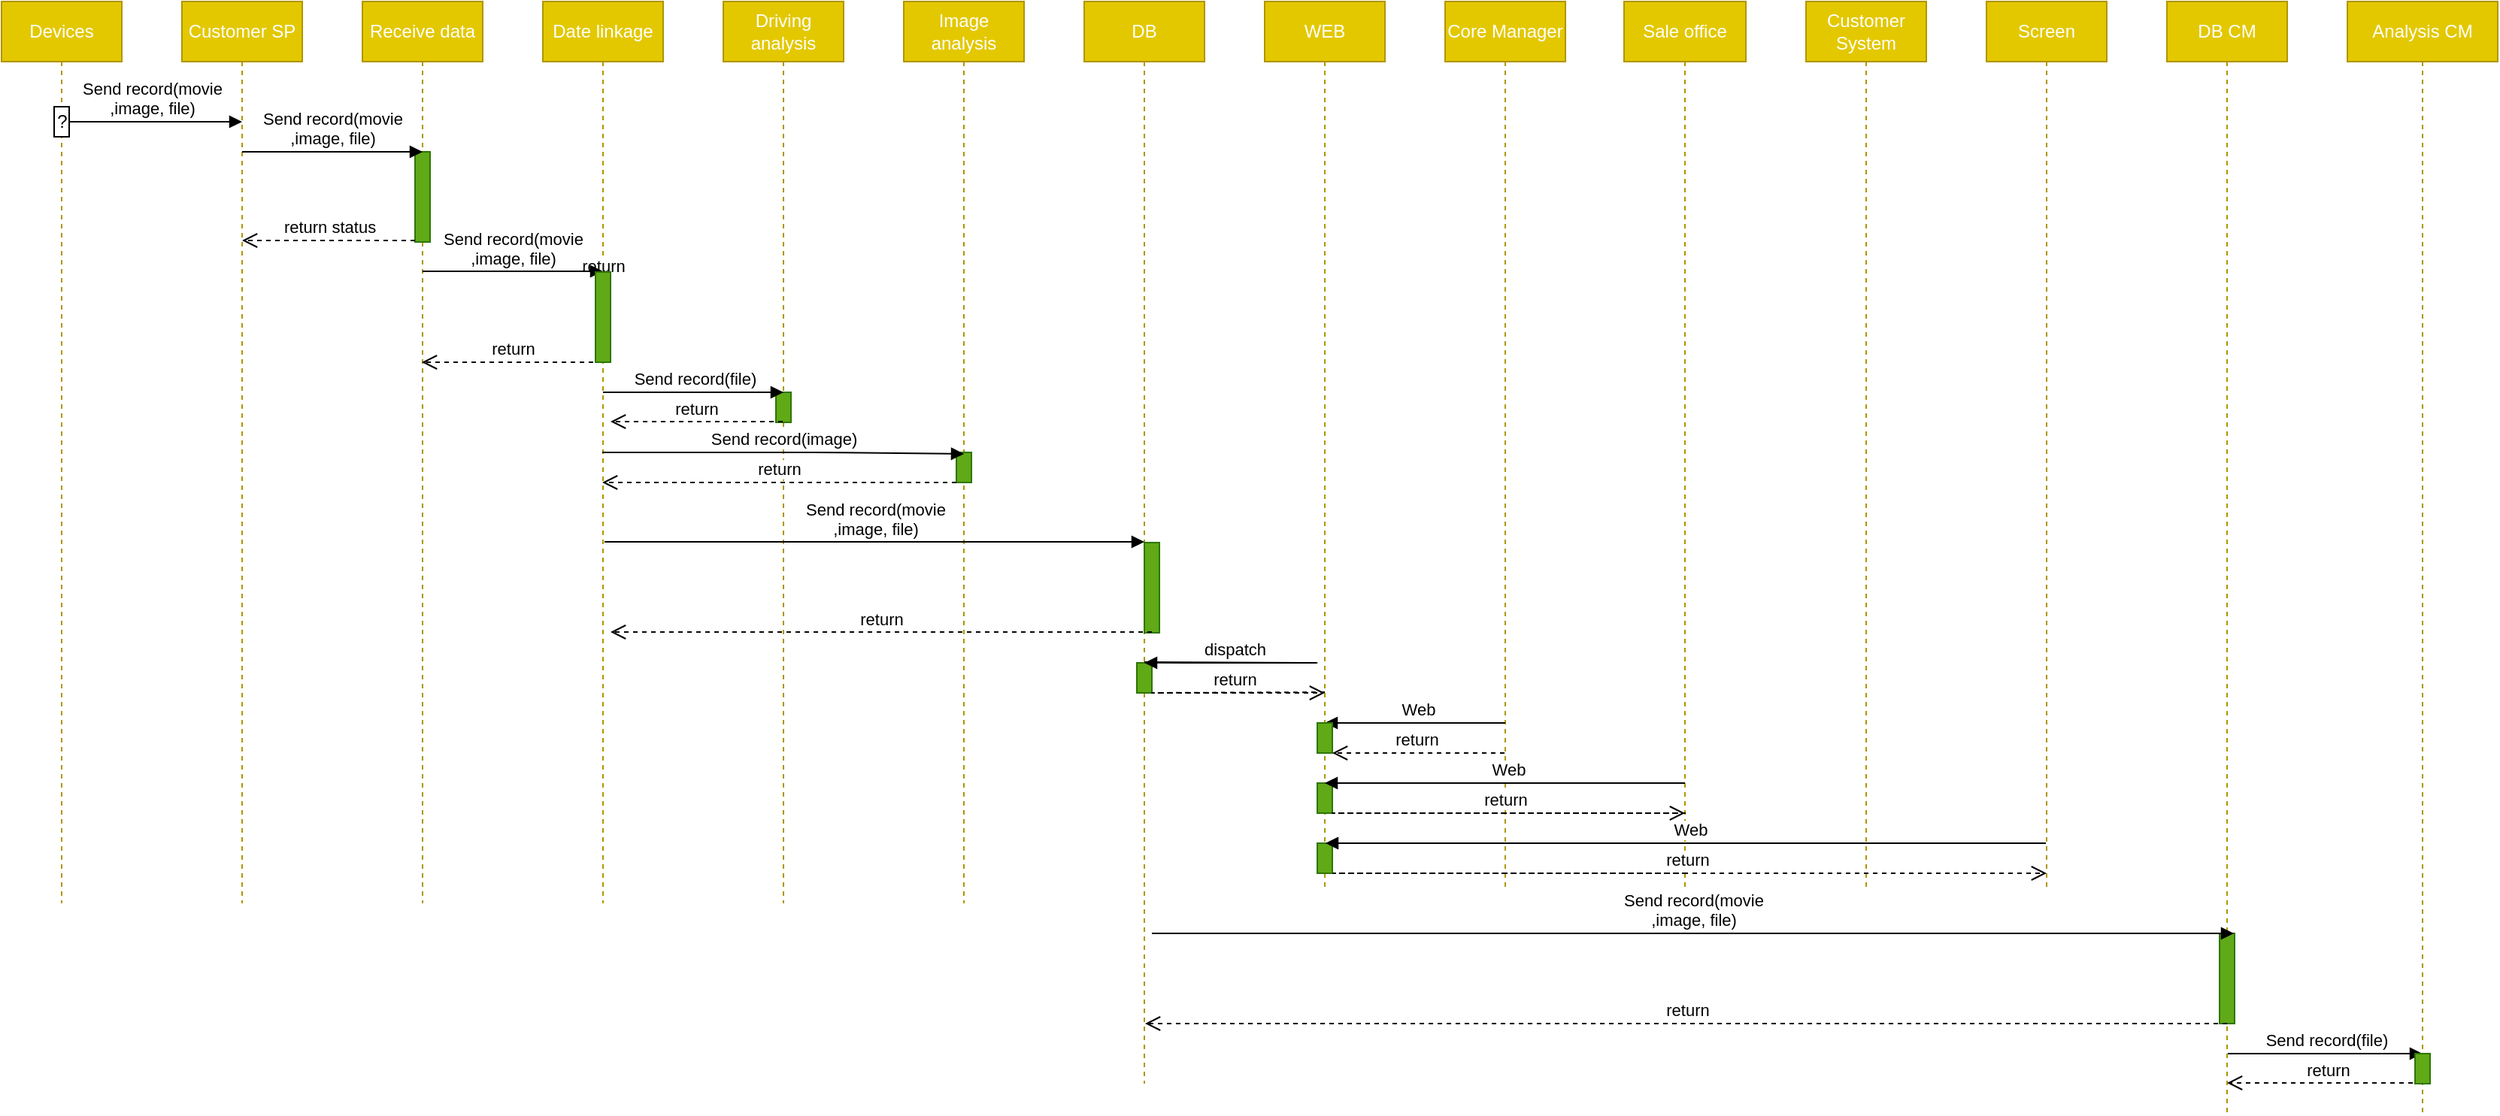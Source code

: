 <mxfile version="10.7.5" type="github"><diagram name="Page-1" id="e7e014a7-5840-1c2e-5031-d8a46d1fe8dd"><mxGraphModel dx="1640" dy="899" grid="1" gridSize="10" guides="1" tooltips="1" connect="1" arrows="1" fold="1" page="1" pageScale="1" pageWidth="1169" pageHeight="826" background="#ffffff" math="0" shadow="0"><root><mxCell id="0"/><mxCell id="1" parent="0"/><mxCell id="JrEr8z9qq3h3gED3sxpI-64" value="Devices" style="shape=umlLifeline;perimeter=lifelinePerimeter;whiteSpace=wrap;html=1;container=1;collapsible=0;recursiveResize=0;outlineConnect=0;fillColor=#e3c800;strokeColor=#B09500;gradientDirection=south;fontColor=#ffffff;" vertex="1" parent="1"><mxGeometry x="40" y="80" width="80" height="600" as="geometry"/></mxCell><mxCell id="JrEr8z9qq3h3gED3sxpI-67" value="Customer SP" style="shape=umlLifeline;perimeter=lifelinePerimeter;whiteSpace=wrap;html=1;container=1;collapsible=0;recursiveResize=0;outlineConnect=0;fillColor=#e3c800;strokeColor=#B09500;fontColor=#ffffff;" vertex="1" parent="1"><mxGeometry x="160" y="80" width="80" height="600" as="geometry"/></mxCell><mxCell id="JrEr8z9qq3h3gED3sxpI-68" value="Receive data" style="shape=umlLifeline;perimeter=lifelinePerimeter;whiteSpace=wrap;html=1;container=1;collapsible=0;recursiveResize=0;outlineConnect=0;fillColor=#e3c800;strokeColor=#B09500;fontColor=#ffffff;" vertex="1" parent="1"><mxGeometry x="280" y="80" width="80" height="600" as="geometry"/></mxCell><mxCell id="JrEr8z9qq3h3gED3sxpI-146" value="" style="html=1;points=[];perimeter=orthogonalPerimeter;fillColor=#60a917;strokeColor=#2D7600;fontColor=#ffffff;" vertex="1" parent="JrEr8z9qq3h3gED3sxpI-68"><mxGeometry x="35" y="100" width="10" height="60" as="geometry"/></mxCell><mxCell id="JrEr8z9qq3h3gED3sxpI-69" value="Date linkage" style="shape=umlLifeline;perimeter=lifelinePerimeter;whiteSpace=wrap;html=1;container=1;collapsible=0;recursiveResize=0;outlineConnect=0;fillColor=#e3c800;strokeColor=#B09500;fontColor=#ffffff;" vertex="1" parent="1"><mxGeometry x="400" y="80" width="80" height="600" as="geometry"/></mxCell><mxCell id="JrEr8z9qq3h3gED3sxpI-70" value="Driving analysis" style="shape=umlLifeline;perimeter=lifelinePerimeter;whiteSpace=wrap;html=1;container=1;collapsible=0;recursiveResize=0;outlineConnect=0;fillColor=#e3c800;strokeColor=#B09500;fontColor=#ffffff;" vertex="1" parent="1"><mxGeometry x="520" y="80" width="80" height="600" as="geometry"/></mxCell><mxCell id="JrEr8z9qq3h3gED3sxpI-148" value="" style="html=1;points=[];perimeter=orthogonalPerimeter;fillColor=#60a917;strokeColor=#2D7600;fontColor=#ffffff;" vertex="1" parent="JrEr8z9qq3h3gED3sxpI-70"><mxGeometry x="35" y="260" width="10" height="20" as="geometry"/></mxCell><mxCell id="JrEr8z9qq3h3gED3sxpI-71" value="Image analysis" style="shape=umlLifeline;perimeter=lifelinePerimeter;whiteSpace=wrap;html=1;container=1;collapsible=0;recursiveResize=0;outlineConnect=0;fillColor=#e3c800;strokeColor=#B09500;fontColor=#ffffff;" vertex="1" parent="1"><mxGeometry x="640" y="80" width="80" height="600" as="geometry"/></mxCell><mxCell id="JrEr8z9qq3h3gED3sxpI-157" value="" style="html=1;points=[];perimeter=orthogonalPerimeter;fillColor=#60a917;strokeColor=#2D7600;fontColor=#ffffff;" vertex="1" parent="JrEr8z9qq3h3gED3sxpI-71"><mxGeometry x="35" y="300" width="10" height="20" as="geometry"/></mxCell><mxCell id="JrEr8z9qq3h3gED3sxpI-72" value="DB" style="shape=umlLifeline;perimeter=lifelinePerimeter;whiteSpace=wrap;html=1;container=1;collapsible=0;recursiveResize=0;outlineConnect=0;fillColor=#e3c800;strokeColor=#B09500;fontColor=#ffffff;" vertex="1" parent="1"><mxGeometry x="760" y="80" width="80" height="720" as="geometry"/></mxCell><mxCell id="JrEr8z9qq3h3gED3sxpI-159" value="" style="html=1;points=[];perimeter=orthogonalPerimeter;fillColor=#60a917;strokeColor=#2D7600;fontColor=#ffffff;" vertex="1" parent="JrEr8z9qq3h3gED3sxpI-72"><mxGeometry x="40" y="360" width="10" height="60" as="geometry"/></mxCell><mxCell id="JrEr8z9qq3h3gED3sxpI-160" value="" style="html=1;points=[];perimeter=orthogonalPerimeter;fillColor=#60a917;strokeColor=#2D7600;fontColor=#ffffff;" vertex="1" parent="JrEr8z9qq3h3gED3sxpI-72"><mxGeometry x="35" y="440" width="10" height="20" as="geometry"/></mxCell><mxCell id="JrEr8z9qq3h3gED3sxpI-73" value="WEB" style="shape=umlLifeline;perimeter=lifelinePerimeter;whiteSpace=wrap;html=1;container=1;collapsible=0;recursiveResize=0;outlineConnect=0;fillColor=#e3c800;strokeColor=#B09500;fontColor=#ffffff;" vertex="1" parent="1"><mxGeometry x="880" y="80" width="80" height="590" as="geometry"/></mxCell><mxCell id="JrEr8z9qq3h3gED3sxpI-162" value="" style="html=1;points=[];perimeter=orthogonalPerimeter;fillColor=#60a917;strokeColor=#2D7600;fontColor=#ffffff;" vertex="1" parent="JrEr8z9qq3h3gED3sxpI-73"><mxGeometry x="35" y="520" width="10" height="20" as="geometry"/></mxCell><mxCell id="JrEr8z9qq3h3gED3sxpI-163" value="" style="html=1;points=[];perimeter=orthogonalPerimeter;fillColor=#60a917;strokeColor=#2D7600;fontColor=#ffffff;" vertex="1" parent="JrEr8z9qq3h3gED3sxpI-73"><mxGeometry x="35" y="560" width="10" height="20" as="geometry"/></mxCell><mxCell id="JrEr8z9qq3h3gED3sxpI-87" value="return" style="html=1;verticalAlign=bottom;endArrow=open;dashed=1;endSize=8;" edge="1" parent="1"><mxGeometry relative="1" as="geometry"><mxPoint x="439.5" y="320" as="sourcePoint"/><mxPoint x="319.5" y="320" as="targetPoint"/><Array as="points"><mxPoint x="390" y="320"/></Array></mxGeometry></mxCell><mxCell id="JrEr8z9qq3h3gED3sxpI-88" value="return" style="html=1;verticalAlign=bottom;endArrow=open;dashed=1;endSize=8;" edge="1" parent="1" source="JrEr8z9qq3h3gED3sxpI-147"><mxGeometry relative="1" as="geometry"><mxPoint x="559.5" y="270" as="sourcePoint"/><mxPoint x="439.5" y="270" as="targetPoint"/><Array as="points"/></mxGeometry></mxCell><mxCell id="JrEr8z9qq3h3gED3sxpI-91" value="Send record(movie&lt;br&gt;,image, file)" style="html=1;verticalAlign=bottom;endArrow=block;" edge="1" parent="1" source="JrEr8z9qq3h3gED3sxpI-64"><mxGeometry width="80" relative="1" as="geometry"><mxPoint x="90" y="200" as="sourcePoint"/><mxPoint x="200" y="160" as="targetPoint"/><Array as="points"/></mxGeometry></mxCell><mxCell id="JrEr8z9qq3h3gED3sxpI-92" value="Send record(movie&lt;br&gt;,image, file)" style="html=1;verticalAlign=bottom;endArrow=block;exitX=0.5;exitY=0.182;exitDx=0;exitDy=0;exitPerimeter=0;" edge="1" parent="1"><mxGeometry width="80" relative="1" as="geometry"><mxPoint x="200" y="180" as="sourcePoint"/><mxPoint x="320" y="180" as="targetPoint"/><Array as="points"><mxPoint x="250" y="180"/></Array></mxGeometry></mxCell><mxCell id="JrEr8z9qq3h3gED3sxpI-93" value="Send record(movie&lt;br&gt;,image, file)" style="html=1;verticalAlign=bottom;endArrow=block;" edge="1" parent="1"><mxGeometry width="80" relative="1" as="geometry"><mxPoint x="320" y="259.5" as="sourcePoint"/><mxPoint x="440" y="259.5" as="targetPoint"/></mxGeometry></mxCell><mxCell id="JrEr8z9qq3h3gED3sxpI-94" value="Send record(file)" style="html=1;verticalAlign=bottom;endArrow=block;" edge="1" parent="1"><mxGeometry x="-0.004" width="80" relative="1" as="geometry"><mxPoint x="440" y="340" as="sourcePoint"/><mxPoint x="560" y="340" as="targetPoint"/><mxPoint x="1" as="offset"/></mxGeometry></mxCell><mxCell id="JrEr8z9qq3h3gED3sxpI-96" value="Send record(image)" style="html=1;verticalAlign=bottom;endArrow=block;" edge="1" parent="1"><mxGeometry width="80" relative="1" as="geometry"><mxPoint x="439.5" y="380" as="sourcePoint"/><mxPoint x="680" y="381" as="targetPoint"/><Array as="points"><mxPoint x="590" y="380"/></Array></mxGeometry></mxCell><mxCell id="JrEr8z9qq3h3gED3sxpI-97" value="return" style="html=1;verticalAlign=bottom;endArrow=open;dashed=1;endSize=8;" edge="1" parent="1"><mxGeometry relative="1" as="geometry"><mxPoint x="675" y="400" as="sourcePoint"/><mxPoint x="439.5" y="400" as="targetPoint"/><Array as="points"/></mxGeometry></mxCell><mxCell id="JrEr8z9qq3h3gED3sxpI-102" value="Core Manager" style="shape=umlLifeline;perimeter=lifelinePerimeter;whiteSpace=wrap;html=1;container=1;collapsible=0;recursiveResize=0;outlineConnect=0;fillColor=#e3c800;strokeColor=#B09500;fontColor=#ffffff;" vertex="1" parent="1"><mxGeometry x="1000" y="80" width="80" height="590" as="geometry"/></mxCell><mxCell id="JrEr8z9qq3h3gED3sxpI-103" value="Sale office" style="shape=umlLifeline;perimeter=lifelinePerimeter;whiteSpace=wrap;html=1;container=1;collapsible=0;recursiveResize=0;outlineConnect=0;fillColor=#e3c800;strokeColor=#B09500;fontColor=#ffffff;" vertex="1" parent="1"><mxGeometry x="1119" y="80" width="81" height="590" as="geometry"/></mxCell><mxCell id="JrEr8z9qq3h3gED3sxpI-104" value="Customer System" style="shape=umlLifeline;perimeter=lifelinePerimeter;whiteSpace=wrap;html=1;container=1;collapsible=0;recursiveResize=0;outlineConnect=0;fillColor=#e3c800;strokeColor=#B09500;fontColor=#ffffff;" vertex="1" parent="1"><mxGeometry x="1240" y="80" width="80" height="590" as="geometry"/></mxCell><mxCell id="JrEr8z9qq3h3gED3sxpI-105" value="Send record(movie&lt;br&gt;,image, file)" style="html=1;verticalAlign=bottom;endArrow=block;" edge="1" parent="1"><mxGeometry width="80" relative="1" as="geometry"><mxPoint x="441" y="439.5" as="sourcePoint"/><mxPoint x="800" y="439.5" as="targetPoint"/><Array as="points"><mxPoint x="790.5" y="439.5"/></Array></mxGeometry></mxCell><mxCell id="JrEr8z9qq3h3gED3sxpI-106" value="return" style="html=1;verticalAlign=bottom;endArrow=open;dashed=1;endSize=8;" edge="1" parent="1"><mxGeometry relative="1" as="geometry"><mxPoint x="805" y="499.5" as="sourcePoint"/><mxPoint x="445" y="499.5" as="targetPoint"/><Array as="points"><mxPoint x="755.5" y="499.5"/><mxPoint x="565.5" y="499.5"/></Array></mxGeometry></mxCell><mxCell id="JrEr8z9qq3h3gED3sxpI-109" value="dispatch" style="html=1;verticalAlign=bottom;endArrow=block;" edge="1" parent="1"><mxGeometry x="-0.5" width="80" relative="1" as="geometry"><mxPoint x="800" y="519.5" as="sourcePoint"/><mxPoint x="800" y="520" as="targetPoint"/><Array as="points"><mxPoint x="920" y="520"/></Array><mxPoint as="offset"/></mxGeometry></mxCell><mxCell id="JrEr8z9qq3h3gED3sxpI-110" value="return" style="html=1;verticalAlign=bottom;endArrow=open;dashed=1;endSize=8;" edge="1" parent="1"><mxGeometry x="-0.5" relative="1" as="geometry"><mxPoint x="920" y="539.5" as="sourcePoint"/><mxPoint x="920" y="540" as="targetPoint"/><Array as="points"><mxPoint x="800" y="540"/></Array><mxPoint as="offset"/></mxGeometry></mxCell><mxCell id="JrEr8z9qq3h3gED3sxpI-121" value="Screen" style="shape=umlLifeline;perimeter=lifelinePerimeter;whiteSpace=wrap;html=1;container=1;collapsible=0;recursiveResize=0;outlineConnect=0;fillColor=#e3c800;strokeColor=#B09500;fontColor=#ffffff;" vertex="1" parent="1"><mxGeometry x="1360" y="80" width="80" height="590" as="geometry"/></mxCell><mxCell id="JrEr8z9qq3h3gED3sxpI-124" value="DB CM" style="shape=umlLifeline;perimeter=lifelinePerimeter;whiteSpace=wrap;html=1;container=1;collapsible=0;recursiveResize=0;outlineConnect=0;fillColor=#e3c800;strokeColor=#B09500;fontColor=#ffffff;" vertex="1" parent="1"><mxGeometry x="1480" y="80" width="80" height="740" as="geometry"/></mxCell><mxCell id="JrEr8z9qq3h3gED3sxpI-164" value="" style="html=1;points=[];perimeter=orthogonalPerimeter;fillColor=#60a917;strokeColor=#2D7600;fontColor=#ffffff;" vertex="1" parent="JrEr8z9qq3h3gED3sxpI-124"><mxGeometry x="35" y="620" width="10" height="60" as="geometry"/></mxCell><mxCell id="JrEr8z9qq3h3gED3sxpI-128" value="Analysis CM" style="shape=umlLifeline;perimeter=lifelinePerimeter;whiteSpace=wrap;html=1;container=1;collapsible=0;recursiveResize=0;outlineConnect=0;fillColor=#e3c800;strokeColor=#B09500;fontColor=#ffffff;" vertex="1" parent="1"><mxGeometry x="1600" y="80" width="100" height="740" as="geometry"/></mxCell><mxCell id="JrEr8z9qq3h3gED3sxpI-133" value="Web" style="html=1;verticalAlign=bottom;endArrow=block;" edge="1" parent="1"><mxGeometry x="-0.008" width="80" relative="1" as="geometry"><mxPoint x="1040" y="560" as="sourcePoint"/><mxPoint x="920" y="560" as="targetPoint"/><Array as="points"><mxPoint x="1000.5" y="560"/></Array><mxPoint x="1" as="offset"/></mxGeometry></mxCell><mxCell id="JrEr8z9qq3h3gED3sxpI-134" value="Web" style="html=1;verticalAlign=bottom;endArrow=block;" edge="1" parent="1"><mxGeometry x="-0.008" width="80" relative="1" as="geometry"><mxPoint x="1159.5" y="600" as="sourcePoint"/><mxPoint x="920" y="600" as="targetPoint"/><Array as="points"><mxPoint x="1000.5" y="600"/></Array><mxPoint x="1" as="offset"/></mxGeometry></mxCell><mxCell id="JrEr8z9qq3h3gED3sxpI-136" value="return" style="html=1;verticalAlign=bottom;endArrow=open;dashed=1;endSize=8;" edge="1" parent="1"><mxGeometry x="-0.499" relative="1" as="geometry"><mxPoint x="1160" y="620" as="sourcePoint"/><mxPoint x="1159.5" y="620" as="targetPoint"/><Array as="points"><mxPoint x="920" y="620"/></Array><mxPoint as="offset"/></mxGeometry></mxCell><mxCell id="JrEr8z9qq3h3gED3sxpI-137" value="Web" style="html=1;verticalAlign=bottom;endArrow=block;" edge="1" parent="1"><mxGeometry x="-0.008" width="80" relative="1" as="geometry"><mxPoint x="1399.5" y="640" as="sourcePoint"/><mxPoint x="920.5" y="640" as="targetPoint"/><Array as="points"><mxPoint x="1001" y="640"/></Array><mxPoint x="1" as="offset"/></mxGeometry></mxCell><mxCell id="JrEr8z9qq3h3gED3sxpI-138" value="return" style="html=1;verticalAlign=bottom;endArrow=open;dashed=1;endSize=8;" edge="1" parent="1"><mxGeometry x="0.334" relative="1" as="geometry"><mxPoint x="1160.5" y="660" as="sourcePoint"/><mxPoint x="1400" y="660" as="targetPoint"/><Array as="points"><mxPoint x="920.5" y="660"/></Array><mxPoint as="offset"/></mxGeometry></mxCell><mxCell id="JrEr8z9qq3h3gED3sxpI-140" value="Send record(movie&lt;br&gt;,image, file)" style="html=1;verticalAlign=bottom;endArrow=block;" edge="1" parent="1"><mxGeometry width="80" relative="1" as="geometry"><mxPoint x="805" y="700" as="sourcePoint"/><mxPoint x="1524.5" y="700" as="targetPoint"/><Array as="points"><mxPoint x="835" y="700"/><mxPoint x="885" y="700"/></Array></mxGeometry></mxCell><mxCell id="JrEr8z9qq3h3gED3sxpI-142" value="return" style="html=1;verticalAlign=bottom;endArrow=open;dashed=1;endSize=8;" edge="1" parent="1"><mxGeometry x="0.86" y="-309" relative="1" as="geometry"><mxPoint x="1520" y="760" as="sourcePoint"/><mxPoint x="800.5" y="760" as="targetPoint"/><Array as="points"><mxPoint x="851" y="760"/></Array><mxPoint x="310" y="309" as="offset"/></mxGeometry></mxCell><mxCell id="JrEr8z9qq3h3gED3sxpI-143" value="Send record(file)" style="html=1;verticalAlign=bottom;endArrow=block;" edge="1" parent="1"><mxGeometry width="80" relative="1" as="geometry"><mxPoint x="1520.5" y="780" as="sourcePoint"/><mxPoint x="1650" y="780" as="targetPoint"/><Array as="points"><mxPoint x="1550.5" y="780"/><mxPoint x="1600.5" y="780"/></Array></mxGeometry></mxCell><mxCell id="JrEr8z9qq3h3gED3sxpI-144" value="return" style="html=1;verticalAlign=bottom;endArrow=open;dashed=1;endSize=8;" edge="1" parent="1"><mxGeometry x="0.279" y="-19" relative="1" as="geometry"><mxPoint x="1649.5" y="799.5" as="sourcePoint"/><mxPoint x="1520" y="799.5" as="targetPoint"/><Array as="points"><mxPoint x="1570.5" y="799.5"/></Array><mxPoint x="20" y="19" as="offset"/></mxGeometry></mxCell><mxCell id="JrEr8z9qq3h3gED3sxpI-145" value="?" style="html=1;points=[];perimeter=orthogonalPerimeter;" vertex="1" parent="1"><mxGeometry x="75" y="150" width="10" height="20" as="geometry"/></mxCell><mxCell id="JrEr8z9qq3h3gED3sxpI-154" value="return status" style="html=1;verticalAlign=bottom;endArrow=open;dashed=1;endSize=8;" edge="1" parent="1"><mxGeometry relative="1" as="geometry"><mxPoint x="315" y="239" as="sourcePoint"/><mxPoint x="200" y="239" as="targetPoint"/><Array as="points"><mxPoint x="270.5" y="239"/></Array></mxGeometry></mxCell><mxCell id="JrEr8z9qq3h3gED3sxpI-147" value="" style="html=1;points=[];perimeter=orthogonalPerimeter;fillColor=#60a917;strokeColor=#2D7600;fontColor=#ffffff;" vertex="1" parent="1"><mxGeometry x="435" y="260" width="10" height="60" as="geometry"/></mxCell><mxCell id="JrEr8z9qq3h3gED3sxpI-166" value="return" style="html=1;verticalAlign=bottom;endArrow=open;dashed=1;endSize=8;" edge="1" parent="1"><mxGeometry relative="1" as="geometry"><mxPoint x="559.5" y="359.5" as="sourcePoint"/><mxPoint x="445" y="359.5" as="targetPoint"/><Array as="points"><mxPoint x="520" y="359.5"/></Array></mxGeometry></mxCell><mxCell id="JrEr8z9qq3h3gED3sxpI-165" value="" style="html=1;points=[];perimeter=orthogonalPerimeter;fillColor=#60a917;strokeColor=#2D7600;fontColor=#ffffff;" vertex="1" parent="1"><mxGeometry x="1645" y="780" width="10" height="20" as="geometry"/></mxCell><mxCell id="JrEr8z9qq3h3gED3sxpI-161" value="" style="html=1;points=[];perimeter=orthogonalPerimeter;fillColor=#60a917;strokeColor=#2D7600;fontColor=#ffffff;" vertex="1" parent="1"><mxGeometry x="915" y="560" width="10" height="20" as="geometry"/></mxCell><mxCell id="JrEr8z9qq3h3gED3sxpI-167" value="return" style="html=1;verticalAlign=bottom;endArrow=open;dashed=1;endSize=8;" edge="1" parent="1" target="JrEr8z9qq3h3gED3sxpI-161"><mxGeometry x="0.039" relative="1" as="geometry"><mxPoint x="1039.5" y="580" as="sourcePoint"/><mxPoint x="1039" y="580" as="targetPoint"/><Array as="points"/><mxPoint x="1" as="offset"/></mxGeometry></mxCell></root></mxGraphModel></diagram></mxfile>